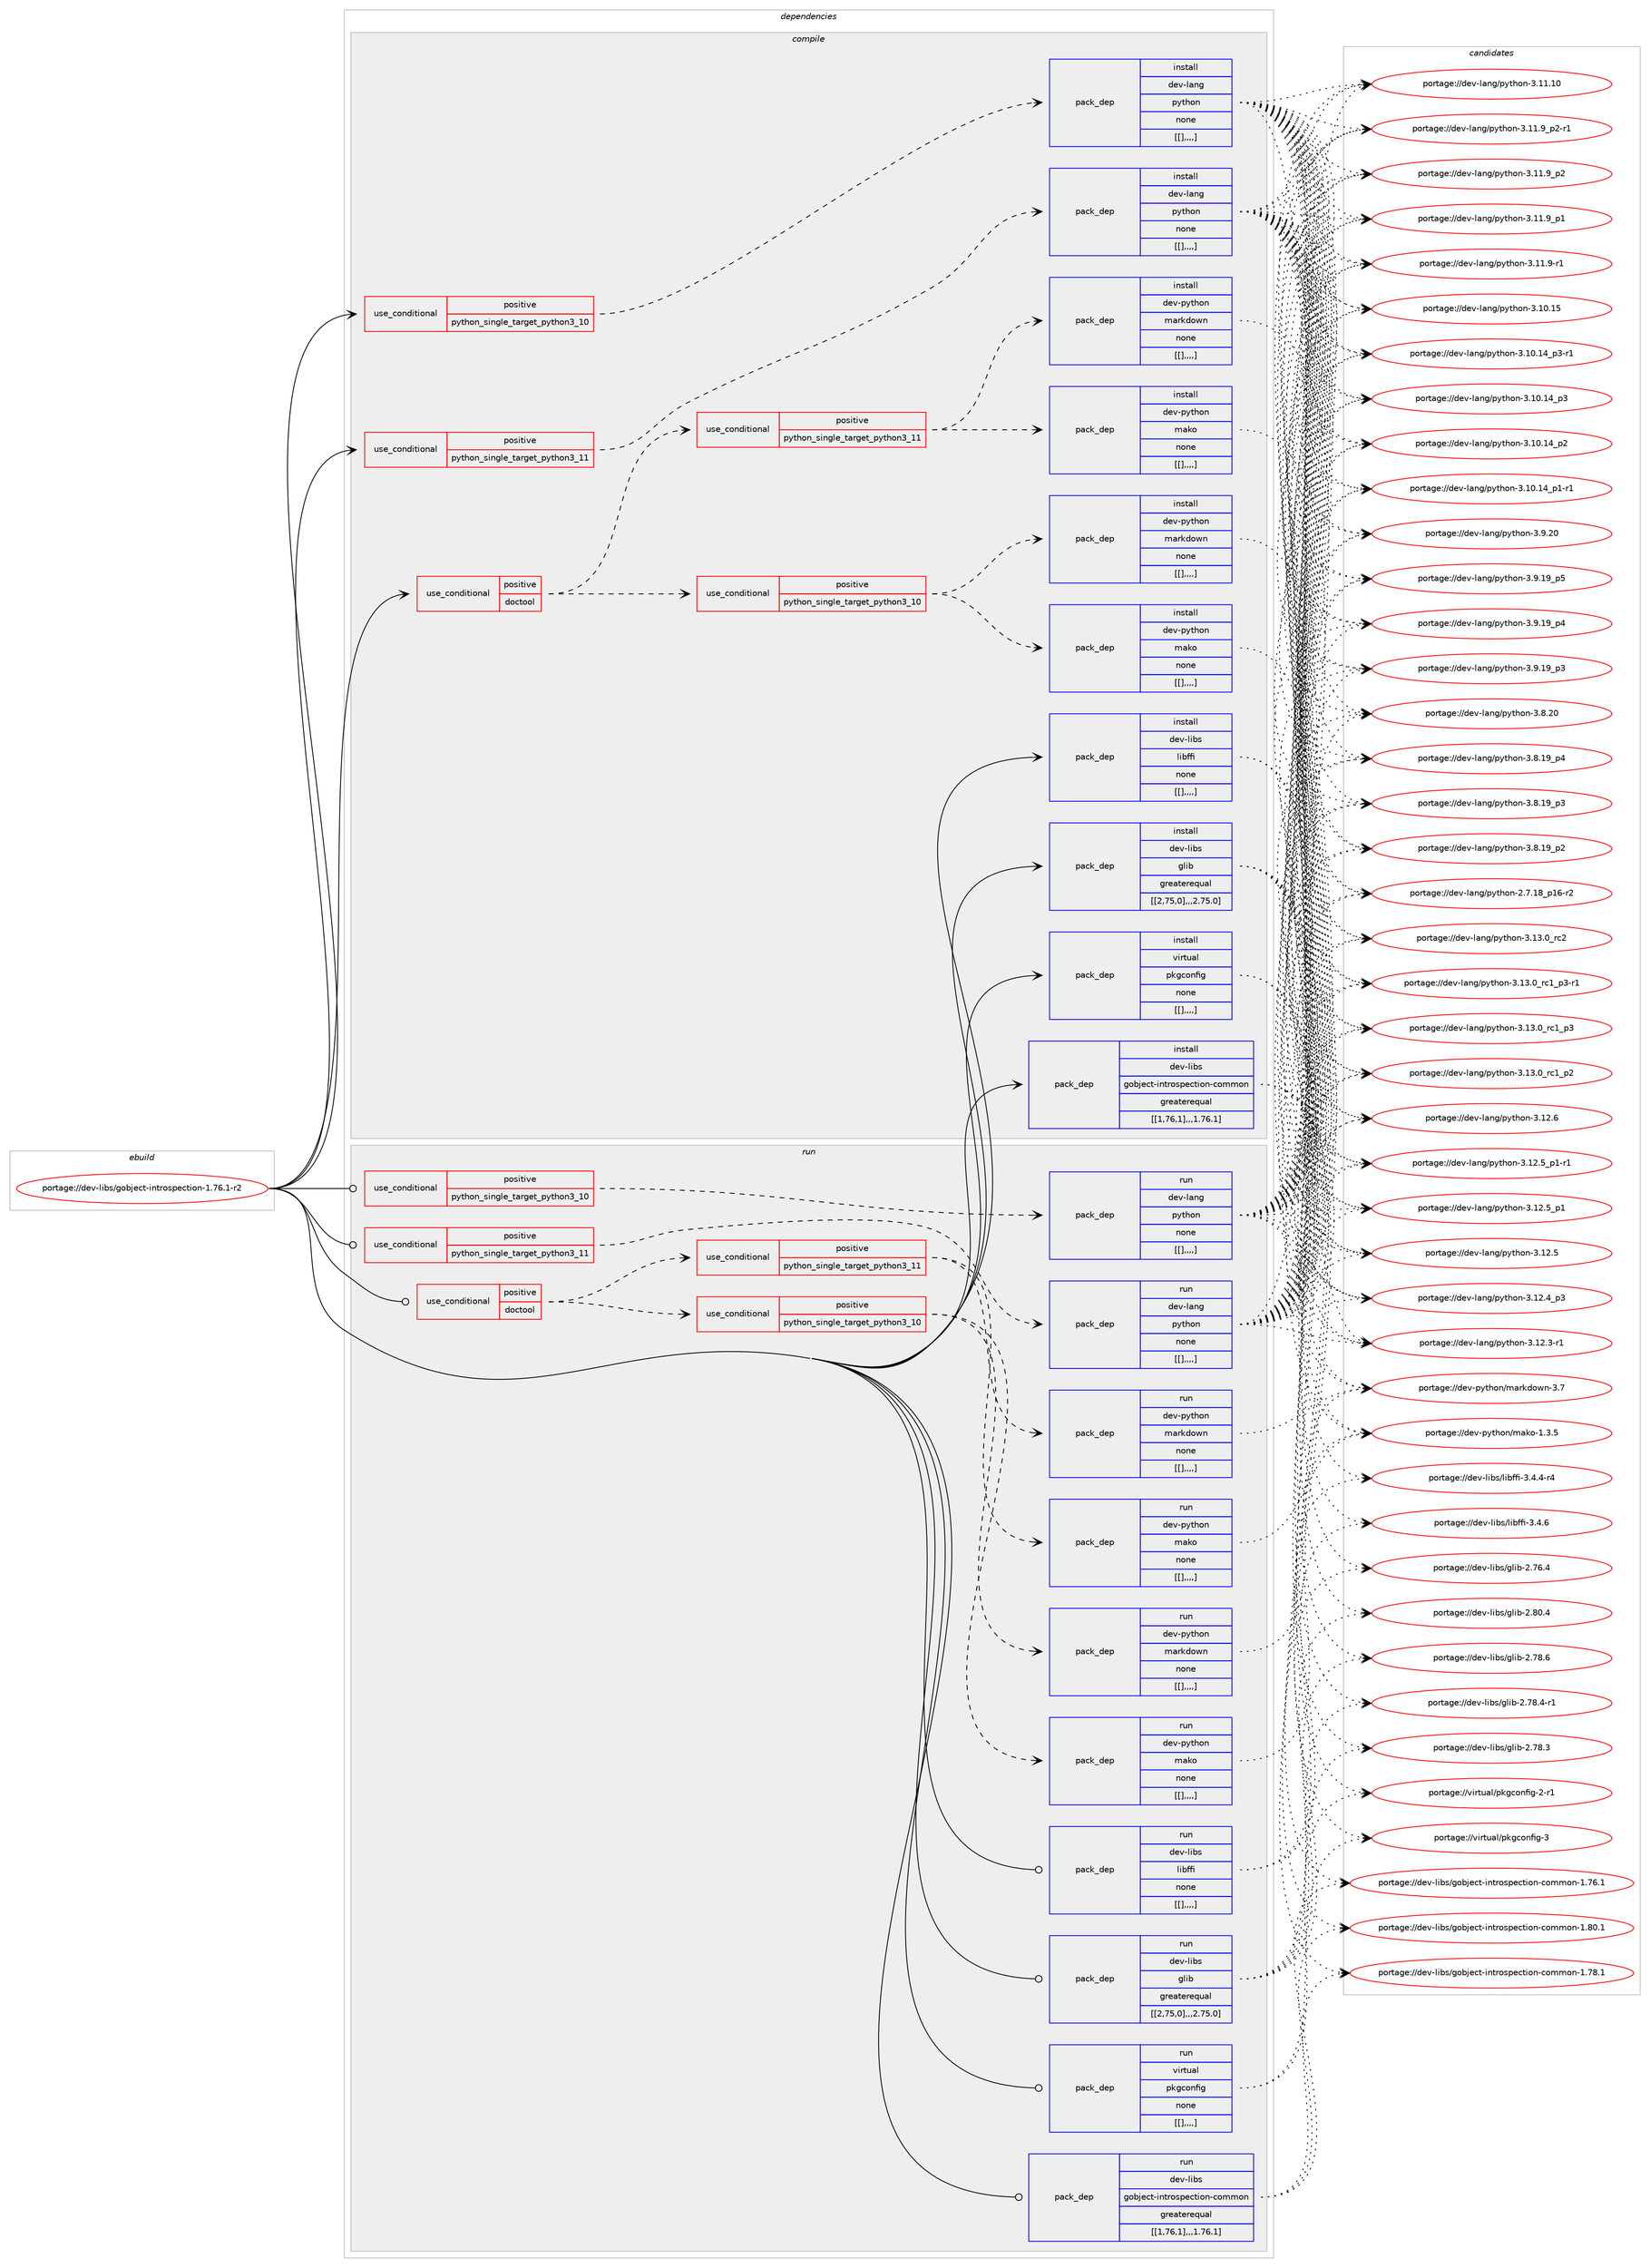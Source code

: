 digraph prolog {

# *************
# Graph options
# *************

newrank=true;
concentrate=true;
compound=true;
graph [rankdir=LR,fontname=Helvetica,fontsize=10,ranksep=1.5];#, ranksep=2.5, nodesep=0.2];
edge  [arrowhead=vee];
node  [fontname=Helvetica,fontsize=10];

# **********
# The ebuild
# **********

subgraph cluster_leftcol {
color=gray;
label=<<i>ebuild</i>>;
id [label="portage://dev-libs/gobject-introspection-1.76.1-r2", color=red, width=4, href="../dev-libs/gobject-introspection-1.76.1-r2.svg"];
}

# ****************
# The dependencies
# ****************

subgraph cluster_midcol {
color=gray;
label=<<i>dependencies</i>>;
subgraph cluster_compile {
fillcolor="#eeeeee";
style=filled;
label=<<i>compile</i>>;
subgraph cond26779 {
dependency109105 [label=<<TABLE BORDER="0" CELLBORDER="1" CELLSPACING="0" CELLPADDING="4"><TR><TD ROWSPAN="3" CELLPADDING="10">use_conditional</TD></TR><TR><TD>positive</TD></TR><TR><TD>doctool</TD></TR></TABLE>>, shape=none, color=red];
subgraph cond26780 {
dependency109106 [label=<<TABLE BORDER="0" CELLBORDER="1" CELLSPACING="0" CELLPADDING="4"><TR><TD ROWSPAN="3" CELLPADDING="10">use_conditional</TD></TR><TR><TD>positive</TD></TR><TR><TD>python_single_target_python3_10</TD></TR></TABLE>>, shape=none, color=red];
subgraph pack81183 {
dependency109107 [label=<<TABLE BORDER="0" CELLBORDER="1" CELLSPACING="0" CELLPADDING="4" WIDTH="220"><TR><TD ROWSPAN="6" CELLPADDING="30">pack_dep</TD></TR><TR><TD WIDTH="110">install</TD></TR><TR><TD>dev-python</TD></TR><TR><TD>mako</TD></TR><TR><TD>none</TD></TR><TR><TD>[[],,,,]</TD></TR></TABLE>>, shape=none, color=blue];
}
dependency109106:e -> dependency109107:w [weight=20,style="dashed",arrowhead="vee"];
subgraph pack81184 {
dependency109108 [label=<<TABLE BORDER="0" CELLBORDER="1" CELLSPACING="0" CELLPADDING="4" WIDTH="220"><TR><TD ROWSPAN="6" CELLPADDING="30">pack_dep</TD></TR><TR><TD WIDTH="110">install</TD></TR><TR><TD>dev-python</TD></TR><TR><TD>markdown</TD></TR><TR><TD>none</TD></TR><TR><TD>[[],,,,]</TD></TR></TABLE>>, shape=none, color=blue];
}
dependency109106:e -> dependency109108:w [weight=20,style="dashed",arrowhead="vee"];
}
dependency109105:e -> dependency109106:w [weight=20,style="dashed",arrowhead="vee"];
subgraph cond26781 {
dependency109109 [label=<<TABLE BORDER="0" CELLBORDER="1" CELLSPACING="0" CELLPADDING="4"><TR><TD ROWSPAN="3" CELLPADDING="10">use_conditional</TD></TR><TR><TD>positive</TD></TR><TR><TD>python_single_target_python3_11</TD></TR></TABLE>>, shape=none, color=red];
subgraph pack81185 {
dependency109110 [label=<<TABLE BORDER="0" CELLBORDER="1" CELLSPACING="0" CELLPADDING="4" WIDTH="220"><TR><TD ROWSPAN="6" CELLPADDING="30">pack_dep</TD></TR><TR><TD WIDTH="110">install</TD></TR><TR><TD>dev-python</TD></TR><TR><TD>mako</TD></TR><TR><TD>none</TD></TR><TR><TD>[[],,,,]</TD></TR></TABLE>>, shape=none, color=blue];
}
dependency109109:e -> dependency109110:w [weight=20,style="dashed",arrowhead="vee"];
subgraph pack81186 {
dependency109111 [label=<<TABLE BORDER="0" CELLBORDER="1" CELLSPACING="0" CELLPADDING="4" WIDTH="220"><TR><TD ROWSPAN="6" CELLPADDING="30">pack_dep</TD></TR><TR><TD WIDTH="110">install</TD></TR><TR><TD>dev-python</TD></TR><TR><TD>markdown</TD></TR><TR><TD>none</TD></TR><TR><TD>[[],,,,]</TD></TR></TABLE>>, shape=none, color=blue];
}
dependency109109:e -> dependency109111:w [weight=20,style="dashed",arrowhead="vee"];
}
dependency109105:e -> dependency109109:w [weight=20,style="dashed",arrowhead="vee"];
}
id:e -> dependency109105:w [weight=20,style="solid",arrowhead="vee"];
subgraph cond26782 {
dependency109112 [label=<<TABLE BORDER="0" CELLBORDER="1" CELLSPACING="0" CELLPADDING="4"><TR><TD ROWSPAN="3" CELLPADDING="10">use_conditional</TD></TR><TR><TD>positive</TD></TR><TR><TD>python_single_target_python3_10</TD></TR></TABLE>>, shape=none, color=red];
subgraph pack81187 {
dependency109113 [label=<<TABLE BORDER="0" CELLBORDER="1" CELLSPACING="0" CELLPADDING="4" WIDTH="220"><TR><TD ROWSPAN="6" CELLPADDING="30">pack_dep</TD></TR><TR><TD WIDTH="110">install</TD></TR><TR><TD>dev-lang</TD></TR><TR><TD>python</TD></TR><TR><TD>none</TD></TR><TR><TD>[[],,,,]</TD></TR></TABLE>>, shape=none, color=blue];
}
dependency109112:e -> dependency109113:w [weight=20,style="dashed",arrowhead="vee"];
}
id:e -> dependency109112:w [weight=20,style="solid",arrowhead="vee"];
subgraph cond26783 {
dependency109114 [label=<<TABLE BORDER="0" CELLBORDER="1" CELLSPACING="0" CELLPADDING="4"><TR><TD ROWSPAN="3" CELLPADDING="10">use_conditional</TD></TR><TR><TD>positive</TD></TR><TR><TD>python_single_target_python3_11</TD></TR></TABLE>>, shape=none, color=red];
subgraph pack81188 {
dependency109115 [label=<<TABLE BORDER="0" CELLBORDER="1" CELLSPACING="0" CELLPADDING="4" WIDTH="220"><TR><TD ROWSPAN="6" CELLPADDING="30">pack_dep</TD></TR><TR><TD WIDTH="110">install</TD></TR><TR><TD>dev-lang</TD></TR><TR><TD>python</TD></TR><TR><TD>none</TD></TR><TR><TD>[[],,,,]</TD></TR></TABLE>>, shape=none, color=blue];
}
dependency109114:e -> dependency109115:w [weight=20,style="dashed",arrowhead="vee"];
}
id:e -> dependency109114:w [weight=20,style="solid",arrowhead="vee"];
subgraph pack81189 {
dependency109116 [label=<<TABLE BORDER="0" CELLBORDER="1" CELLSPACING="0" CELLPADDING="4" WIDTH="220"><TR><TD ROWSPAN="6" CELLPADDING="30">pack_dep</TD></TR><TR><TD WIDTH="110">install</TD></TR><TR><TD>dev-libs</TD></TR><TR><TD>glib</TD></TR><TR><TD>greaterequal</TD></TR><TR><TD>[[2,75,0],,,2.75.0]</TD></TR></TABLE>>, shape=none, color=blue];
}
id:e -> dependency109116:w [weight=20,style="solid",arrowhead="vee"];
subgraph pack81190 {
dependency109117 [label=<<TABLE BORDER="0" CELLBORDER="1" CELLSPACING="0" CELLPADDING="4" WIDTH="220"><TR><TD ROWSPAN="6" CELLPADDING="30">pack_dep</TD></TR><TR><TD WIDTH="110">install</TD></TR><TR><TD>dev-libs</TD></TR><TR><TD>gobject-introspection-common</TD></TR><TR><TD>greaterequal</TD></TR><TR><TD>[[1,76,1],,,1.76.1]</TD></TR></TABLE>>, shape=none, color=blue];
}
id:e -> dependency109117:w [weight=20,style="solid",arrowhead="vee"];
subgraph pack81191 {
dependency109118 [label=<<TABLE BORDER="0" CELLBORDER="1" CELLSPACING="0" CELLPADDING="4" WIDTH="220"><TR><TD ROWSPAN="6" CELLPADDING="30">pack_dep</TD></TR><TR><TD WIDTH="110">install</TD></TR><TR><TD>dev-libs</TD></TR><TR><TD>libffi</TD></TR><TR><TD>none</TD></TR><TR><TD>[[],,,,]</TD></TR></TABLE>>, shape=none, color=blue];
}
id:e -> dependency109118:w [weight=20,style="solid",arrowhead="vee"];
subgraph pack81192 {
dependency109119 [label=<<TABLE BORDER="0" CELLBORDER="1" CELLSPACING="0" CELLPADDING="4" WIDTH="220"><TR><TD ROWSPAN="6" CELLPADDING="30">pack_dep</TD></TR><TR><TD WIDTH="110">install</TD></TR><TR><TD>virtual</TD></TR><TR><TD>pkgconfig</TD></TR><TR><TD>none</TD></TR><TR><TD>[[],,,,]</TD></TR></TABLE>>, shape=none, color=blue];
}
id:e -> dependency109119:w [weight=20,style="solid",arrowhead="vee"];
}
subgraph cluster_compileandrun {
fillcolor="#eeeeee";
style=filled;
label=<<i>compile and run</i>>;
}
subgraph cluster_run {
fillcolor="#eeeeee";
style=filled;
label=<<i>run</i>>;
subgraph cond26784 {
dependency109120 [label=<<TABLE BORDER="0" CELLBORDER="1" CELLSPACING="0" CELLPADDING="4"><TR><TD ROWSPAN="3" CELLPADDING="10">use_conditional</TD></TR><TR><TD>positive</TD></TR><TR><TD>doctool</TD></TR></TABLE>>, shape=none, color=red];
subgraph cond26785 {
dependency109121 [label=<<TABLE BORDER="0" CELLBORDER="1" CELLSPACING="0" CELLPADDING="4"><TR><TD ROWSPAN="3" CELLPADDING="10">use_conditional</TD></TR><TR><TD>positive</TD></TR><TR><TD>python_single_target_python3_10</TD></TR></TABLE>>, shape=none, color=red];
subgraph pack81193 {
dependency109122 [label=<<TABLE BORDER="0" CELLBORDER="1" CELLSPACING="0" CELLPADDING="4" WIDTH="220"><TR><TD ROWSPAN="6" CELLPADDING="30">pack_dep</TD></TR><TR><TD WIDTH="110">run</TD></TR><TR><TD>dev-python</TD></TR><TR><TD>mako</TD></TR><TR><TD>none</TD></TR><TR><TD>[[],,,,]</TD></TR></TABLE>>, shape=none, color=blue];
}
dependency109121:e -> dependency109122:w [weight=20,style="dashed",arrowhead="vee"];
subgraph pack81194 {
dependency109123 [label=<<TABLE BORDER="0" CELLBORDER="1" CELLSPACING="0" CELLPADDING="4" WIDTH="220"><TR><TD ROWSPAN="6" CELLPADDING="30">pack_dep</TD></TR><TR><TD WIDTH="110">run</TD></TR><TR><TD>dev-python</TD></TR><TR><TD>markdown</TD></TR><TR><TD>none</TD></TR><TR><TD>[[],,,,]</TD></TR></TABLE>>, shape=none, color=blue];
}
dependency109121:e -> dependency109123:w [weight=20,style="dashed",arrowhead="vee"];
}
dependency109120:e -> dependency109121:w [weight=20,style="dashed",arrowhead="vee"];
subgraph cond26786 {
dependency109124 [label=<<TABLE BORDER="0" CELLBORDER="1" CELLSPACING="0" CELLPADDING="4"><TR><TD ROWSPAN="3" CELLPADDING="10">use_conditional</TD></TR><TR><TD>positive</TD></TR><TR><TD>python_single_target_python3_11</TD></TR></TABLE>>, shape=none, color=red];
subgraph pack81195 {
dependency109125 [label=<<TABLE BORDER="0" CELLBORDER="1" CELLSPACING="0" CELLPADDING="4" WIDTH="220"><TR><TD ROWSPAN="6" CELLPADDING="30">pack_dep</TD></TR><TR><TD WIDTH="110">run</TD></TR><TR><TD>dev-python</TD></TR><TR><TD>mako</TD></TR><TR><TD>none</TD></TR><TR><TD>[[],,,,]</TD></TR></TABLE>>, shape=none, color=blue];
}
dependency109124:e -> dependency109125:w [weight=20,style="dashed",arrowhead="vee"];
subgraph pack81196 {
dependency109126 [label=<<TABLE BORDER="0" CELLBORDER="1" CELLSPACING="0" CELLPADDING="4" WIDTH="220"><TR><TD ROWSPAN="6" CELLPADDING="30">pack_dep</TD></TR><TR><TD WIDTH="110">run</TD></TR><TR><TD>dev-python</TD></TR><TR><TD>markdown</TD></TR><TR><TD>none</TD></TR><TR><TD>[[],,,,]</TD></TR></TABLE>>, shape=none, color=blue];
}
dependency109124:e -> dependency109126:w [weight=20,style="dashed",arrowhead="vee"];
}
dependency109120:e -> dependency109124:w [weight=20,style="dashed",arrowhead="vee"];
}
id:e -> dependency109120:w [weight=20,style="solid",arrowhead="odot"];
subgraph cond26787 {
dependency109127 [label=<<TABLE BORDER="0" CELLBORDER="1" CELLSPACING="0" CELLPADDING="4"><TR><TD ROWSPAN="3" CELLPADDING="10">use_conditional</TD></TR><TR><TD>positive</TD></TR><TR><TD>python_single_target_python3_10</TD></TR></TABLE>>, shape=none, color=red];
subgraph pack81197 {
dependency109128 [label=<<TABLE BORDER="0" CELLBORDER="1" CELLSPACING="0" CELLPADDING="4" WIDTH="220"><TR><TD ROWSPAN="6" CELLPADDING="30">pack_dep</TD></TR><TR><TD WIDTH="110">run</TD></TR><TR><TD>dev-lang</TD></TR><TR><TD>python</TD></TR><TR><TD>none</TD></TR><TR><TD>[[],,,,]</TD></TR></TABLE>>, shape=none, color=blue];
}
dependency109127:e -> dependency109128:w [weight=20,style="dashed",arrowhead="vee"];
}
id:e -> dependency109127:w [weight=20,style="solid",arrowhead="odot"];
subgraph cond26788 {
dependency109129 [label=<<TABLE BORDER="0" CELLBORDER="1" CELLSPACING="0" CELLPADDING="4"><TR><TD ROWSPAN="3" CELLPADDING="10">use_conditional</TD></TR><TR><TD>positive</TD></TR><TR><TD>python_single_target_python3_11</TD></TR></TABLE>>, shape=none, color=red];
subgraph pack81198 {
dependency109130 [label=<<TABLE BORDER="0" CELLBORDER="1" CELLSPACING="0" CELLPADDING="4" WIDTH="220"><TR><TD ROWSPAN="6" CELLPADDING="30">pack_dep</TD></TR><TR><TD WIDTH="110">run</TD></TR><TR><TD>dev-lang</TD></TR><TR><TD>python</TD></TR><TR><TD>none</TD></TR><TR><TD>[[],,,,]</TD></TR></TABLE>>, shape=none, color=blue];
}
dependency109129:e -> dependency109130:w [weight=20,style="dashed",arrowhead="vee"];
}
id:e -> dependency109129:w [weight=20,style="solid",arrowhead="odot"];
subgraph pack81199 {
dependency109131 [label=<<TABLE BORDER="0" CELLBORDER="1" CELLSPACING="0" CELLPADDING="4" WIDTH="220"><TR><TD ROWSPAN="6" CELLPADDING="30">pack_dep</TD></TR><TR><TD WIDTH="110">run</TD></TR><TR><TD>dev-libs</TD></TR><TR><TD>glib</TD></TR><TR><TD>greaterequal</TD></TR><TR><TD>[[2,75,0],,,2.75.0]</TD></TR></TABLE>>, shape=none, color=blue];
}
id:e -> dependency109131:w [weight=20,style="solid",arrowhead="odot"];
subgraph pack81200 {
dependency109132 [label=<<TABLE BORDER="0" CELLBORDER="1" CELLSPACING="0" CELLPADDING="4" WIDTH="220"><TR><TD ROWSPAN="6" CELLPADDING="30">pack_dep</TD></TR><TR><TD WIDTH="110">run</TD></TR><TR><TD>dev-libs</TD></TR><TR><TD>gobject-introspection-common</TD></TR><TR><TD>greaterequal</TD></TR><TR><TD>[[1,76,1],,,1.76.1]</TD></TR></TABLE>>, shape=none, color=blue];
}
id:e -> dependency109132:w [weight=20,style="solid",arrowhead="odot"];
subgraph pack81201 {
dependency109133 [label=<<TABLE BORDER="0" CELLBORDER="1" CELLSPACING="0" CELLPADDING="4" WIDTH="220"><TR><TD ROWSPAN="6" CELLPADDING="30">pack_dep</TD></TR><TR><TD WIDTH="110">run</TD></TR><TR><TD>dev-libs</TD></TR><TR><TD>libffi</TD></TR><TR><TD>none</TD></TR><TR><TD>[[],,,,]</TD></TR></TABLE>>, shape=none, color=blue];
}
id:e -> dependency109133:w [weight=20,style="solid",arrowhead="odot"];
subgraph pack81202 {
dependency109134 [label=<<TABLE BORDER="0" CELLBORDER="1" CELLSPACING="0" CELLPADDING="4" WIDTH="220"><TR><TD ROWSPAN="6" CELLPADDING="30">pack_dep</TD></TR><TR><TD WIDTH="110">run</TD></TR><TR><TD>virtual</TD></TR><TR><TD>pkgconfig</TD></TR><TR><TD>none</TD></TR><TR><TD>[[],,,,]</TD></TR></TABLE>>, shape=none, color=blue];
}
id:e -> dependency109134:w [weight=20,style="solid",arrowhead="odot"];
}
}

# **************
# The candidates
# **************

subgraph cluster_choices {
rank=same;
color=gray;
label=<<i>candidates</i>>;

subgraph choice81183 {
color=black;
nodesep=1;
choice100101118451121211161041111104710997107111454946514653 [label="portage://dev-python/mako-1.3.5", color=red, width=4,href="../dev-python/mako-1.3.5.svg"];
dependency109107:e -> choice100101118451121211161041111104710997107111454946514653:w [style=dotted,weight="100"];
}
subgraph choice81184 {
color=black;
nodesep=1;
choice10010111845112121116104111110471099711410710011111911045514655 [label="portage://dev-python/markdown-3.7", color=red, width=4,href="../dev-python/markdown-3.7.svg"];
dependency109108:e -> choice10010111845112121116104111110471099711410710011111911045514655:w [style=dotted,weight="100"];
}
subgraph choice81185 {
color=black;
nodesep=1;
choice100101118451121211161041111104710997107111454946514653 [label="portage://dev-python/mako-1.3.5", color=red, width=4,href="../dev-python/mako-1.3.5.svg"];
dependency109110:e -> choice100101118451121211161041111104710997107111454946514653:w [style=dotted,weight="100"];
}
subgraph choice81186 {
color=black;
nodesep=1;
choice10010111845112121116104111110471099711410710011111911045514655 [label="portage://dev-python/markdown-3.7", color=red, width=4,href="../dev-python/markdown-3.7.svg"];
dependency109111:e -> choice10010111845112121116104111110471099711410710011111911045514655:w [style=dotted,weight="100"];
}
subgraph choice81187 {
color=black;
nodesep=1;
choice10010111845108971101034711212111610411111045514649514648951149950 [label="portage://dev-lang/python-3.13.0_rc2", color=red, width=4,href="../dev-lang/python-3.13.0_rc2.svg"];
choice1001011184510897110103471121211161041111104551464951464895114994995112514511449 [label="portage://dev-lang/python-3.13.0_rc1_p3-r1", color=red, width=4,href="../dev-lang/python-3.13.0_rc1_p3-r1.svg"];
choice100101118451089711010347112121116104111110455146495146489511499499511251 [label="portage://dev-lang/python-3.13.0_rc1_p3", color=red, width=4,href="../dev-lang/python-3.13.0_rc1_p3.svg"];
choice100101118451089711010347112121116104111110455146495146489511499499511250 [label="portage://dev-lang/python-3.13.0_rc1_p2", color=red, width=4,href="../dev-lang/python-3.13.0_rc1_p2.svg"];
choice10010111845108971101034711212111610411111045514649504654 [label="portage://dev-lang/python-3.12.6", color=red, width=4,href="../dev-lang/python-3.12.6.svg"];
choice1001011184510897110103471121211161041111104551464950465395112494511449 [label="portage://dev-lang/python-3.12.5_p1-r1", color=red, width=4,href="../dev-lang/python-3.12.5_p1-r1.svg"];
choice100101118451089711010347112121116104111110455146495046539511249 [label="portage://dev-lang/python-3.12.5_p1", color=red, width=4,href="../dev-lang/python-3.12.5_p1.svg"];
choice10010111845108971101034711212111610411111045514649504653 [label="portage://dev-lang/python-3.12.5", color=red, width=4,href="../dev-lang/python-3.12.5.svg"];
choice100101118451089711010347112121116104111110455146495046529511251 [label="portage://dev-lang/python-3.12.4_p3", color=red, width=4,href="../dev-lang/python-3.12.4_p3.svg"];
choice100101118451089711010347112121116104111110455146495046514511449 [label="portage://dev-lang/python-3.12.3-r1", color=red, width=4,href="../dev-lang/python-3.12.3-r1.svg"];
choice1001011184510897110103471121211161041111104551464949464948 [label="portage://dev-lang/python-3.11.10", color=red, width=4,href="../dev-lang/python-3.11.10.svg"];
choice1001011184510897110103471121211161041111104551464949465795112504511449 [label="portage://dev-lang/python-3.11.9_p2-r1", color=red, width=4,href="../dev-lang/python-3.11.9_p2-r1.svg"];
choice100101118451089711010347112121116104111110455146494946579511250 [label="portage://dev-lang/python-3.11.9_p2", color=red, width=4,href="../dev-lang/python-3.11.9_p2.svg"];
choice100101118451089711010347112121116104111110455146494946579511249 [label="portage://dev-lang/python-3.11.9_p1", color=red, width=4,href="../dev-lang/python-3.11.9_p1.svg"];
choice100101118451089711010347112121116104111110455146494946574511449 [label="portage://dev-lang/python-3.11.9-r1", color=red, width=4,href="../dev-lang/python-3.11.9-r1.svg"];
choice1001011184510897110103471121211161041111104551464948464953 [label="portage://dev-lang/python-3.10.15", color=red, width=4,href="../dev-lang/python-3.10.15.svg"];
choice100101118451089711010347112121116104111110455146494846495295112514511449 [label="portage://dev-lang/python-3.10.14_p3-r1", color=red, width=4,href="../dev-lang/python-3.10.14_p3-r1.svg"];
choice10010111845108971101034711212111610411111045514649484649529511251 [label="portage://dev-lang/python-3.10.14_p3", color=red, width=4,href="../dev-lang/python-3.10.14_p3.svg"];
choice10010111845108971101034711212111610411111045514649484649529511250 [label="portage://dev-lang/python-3.10.14_p2", color=red, width=4,href="../dev-lang/python-3.10.14_p2.svg"];
choice100101118451089711010347112121116104111110455146494846495295112494511449 [label="portage://dev-lang/python-3.10.14_p1-r1", color=red, width=4,href="../dev-lang/python-3.10.14_p1-r1.svg"];
choice10010111845108971101034711212111610411111045514657465048 [label="portage://dev-lang/python-3.9.20", color=red, width=4,href="../dev-lang/python-3.9.20.svg"];
choice100101118451089711010347112121116104111110455146574649579511253 [label="portage://dev-lang/python-3.9.19_p5", color=red, width=4,href="../dev-lang/python-3.9.19_p5.svg"];
choice100101118451089711010347112121116104111110455146574649579511252 [label="portage://dev-lang/python-3.9.19_p4", color=red, width=4,href="../dev-lang/python-3.9.19_p4.svg"];
choice100101118451089711010347112121116104111110455146574649579511251 [label="portage://dev-lang/python-3.9.19_p3", color=red, width=4,href="../dev-lang/python-3.9.19_p3.svg"];
choice10010111845108971101034711212111610411111045514656465048 [label="portage://dev-lang/python-3.8.20", color=red, width=4,href="../dev-lang/python-3.8.20.svg"];
choice100101118451089711010347112121116104111110455146564649579511252 [label="portage://dev-lang/python-3.8.19_p4", color=red, width=4,href="../dev-lang/python-3.8.19_p4.svg"];
choice100101118451089711010347112121116104111110455146564649579511251 [label="portage://dev-lang/python-3.8.19_p3", color=red, width=4,href="../dev-lang/python-3.8.19_p3.svg"];
choice100101118451089711010347112121116104111110455146564649579511250 [label="portage://dev-lang/python-3.8.19_p2", color=red, width=4,href="../dev-lang/python-3.8.19_p2.svg"];
choice100101118451089711010347112121116104111110455046554649569511249544511450 [label="portage://dev-lang/python-2.7.18_p16-r2", color=red, width=4,href="../dev-lang/python-2.7.18_p16-r2.svg"];
dependency109113:e -> choice10010111845108971101034711212111610411111045514649514648951149950:w [style=dotted,weight="100"];
dependency109113:e -> choice1001011184510897110103471121211161041111104551464951464895114994995112514511449:w [style=dotted,weight="100"];
dependency109113:e -> choice100101118451089711010347112121116104111110455146495146489511499499511251:w [style=dotted,weight="100"];
dependency109113:e -> choice100101118451089711010347112121116104111110455146495146489511499499511250:w [style=dotted,weight="100"];
dependency109113:e -> choice10010111845108971101034711212111610411111045514649504654:w [style=dotted,weight="100"];
dependency109113:e -> choice1001011184510897110103471121211161041111104551464950465395112494511449:w [style=dotted,weight="100"];
dependency109113:e -> choice100101118451089711010347112121116104111110455146495046539511249:w [style=dotted,weight="100"];
dependency109113:e -> choice10010111845108971101034711212111610411111045514649504653:w [style=dotted,weight="100"];
dependency109113:e -> choice100101118451089711010347112121116104111110455146495046529511251:w [style=dotted,weight="100"];
dependency109113:e -> choice100101118451089711010347112121116104111110455146495046514511449:w [style=dotted,weight="100"];
dependency109113:e -> choice1001011184510897110103471121211161041111104551464949464948:w [style=dotted,weight="100"];
dependency109113:e -> choice1001011184510897110103471121211161041111104551464949465795112504511449:w [style=dotted,weight="100"];
dependency109113:e -> choice100101118451089711010347112121116104111110455146494946579511250:w [style=dotted,weight="100"];
dependency109113:e -> choice100101118451089711010347112121116104111110455146494946579511249:w [style=dotted,weight="100"];
dependency109113:e -> choice100101118451089711010347112121116104111110455146494946574511449:w [style=dotted,weight="100"];
dependency109113:e -> choice1001011184510897110103471121211161041111104551464948464953:w [style=dotted,weight="100"];
dependency109113:e -> choice100101118451089711010347112121116104111110455146494846495295112514511449:w [style=dotted,weight="100"];
dependency109113:e -> choice10010111845108971101034711212111610411111045514649484649529511251:w [style=dotted,weight="100"];
dependency109113:e -> choice10010111845108971101034711212111610411111045514649484649529511250:w [style=dotted,weight="100"];
dependency109113:e -> choice100101118451089711010347112121116104111110455146494846495295112494511449:w [style=dotted,weight="100"];
dependency109113:e -> choice10010111845108971101034711212111610411111045514657465048:w [style=dotted,weight="100"];
dependency109113:e -> choice100101118451089711010347112121116104111110455146574649579511253:w [style=dotted,weight="100"];
dependency109113:e -> choice100101118451089711010347112121116104111110455146574649579511252:w [style=dotted,weight="100"];
dependency109113:e -> choice100101118451089711010347112121116104111110455146574649579511251:w [style=dotted,weight="100"];
dependency109113:e -> choice10010111845108971101034711212111610411111045514656465048:w [style=dotted,weight="100"];
dependency109113:e -> choice100101118451089711010347112121116104111110455146564649579511252:w [style=dotted,weight="100"];
dependency109113:e -> choice100101118451089711010347112121116104111110455146564649579511251:w [style=dotted,weight="100"];
dependency109113:e -> choice100101118451089711010347112121116104111110455146564649579511250:w [style=dotted,weight="100"];
dependency109113:e -> choice100101118451089711010347112121116104111110455046554649569511249544511450:w [style=dotted,weight="100"];
}
subgraph choice81188 {
color=black;
nodesep=1;
choice10010111845108971101034711212111610411111045514649514648951149950 [label="portage://dev-lang/python-3.13.0_rc2", color=red, width=4,href="../dev-lang/python-3.13.0_rc2.svg"];
choice1001011184510897110103471121211161041111104551464951464895114994995112514511449 [label="portage://dev-lang/python-3.13.0_rc1_p3-r1", color=red, width=4,href="../dev-lang/python-3.13.0_rc1_p3-r1.svg"];
choice100101118451089711010347112121116104111110455146495146489511499499511251 [label="portage://dev-lang/python-3.13.0_rc1_p3", color=red, width=4,href="../dev-lang/python-3.13.0_rc1_p3.svg"];
choice100101118451089711010347112121116104111110455146495146489511499499511250 [label="portage://dev-lang/python-3.13.0_rc1_p2", color=red, width=4,href="../dev-lang/python-3.13.0_rc1_p2.svg"];
choice10010111845108971101034711212111610411111045514649504654 [label="portage://dev-lang/python-3.12.6", color=red, width=4,href="../dev-lang/python-3.12.6.svg"];
choice1001011184510897110103471121211161041111104551464950465395112494511449 [label="portage://dev-lang/python-3.12.5_p1-r1", color=red, width=4,href="../dev-lang/python-3.12.5_p1-r1.svg"];
choice100101118451089711010347112121116104111110455146495046539511249 [label="portage://dev-lang/python-3.12.5_p1", color=red, width=4,href="../dev-lang/python-3.12.5_p1.svg"];
choice10010111845108971101034711212111610411111045514649504653 [label="portage://dev-lang/python-3.12.5", color=red, width=4,href="../dev-lang/python-3.12.5.svg"];
choice100101118451089711010347112121116104111110455146495046529511251 [label="portage://dev-lang/python-3.12.4_p3", color=red, width=4,href="../dev-lang/python-3.12.4_p3.svg"];
choice100101118451089711010347112121116104111110455146495046514511449 [label="portage://dev-lang/python-3.12.3-r1", color=red, width=4,href="../dev-lang/python-3.12.3-r1.svg"];
choice1001011184510897110103471121211161041111104551464949464948 [label="portage://dev-lang/python-3.11.10", color=red, width=4,href="../dev-lang/python-3.11.10.svg"];
choice1001011184510897110103471121211161041111104551464949465795112504511449 [label="portage://dev-lang/python-3.11.9_p2-r1", color=red, width=4,href="../dev-lang/python-3.11.9_p2-r1.svg"];
choice100101118451089711010347112121116104111110455146494946579511250 [label="portage://dev-lang/python-3.11.9_p2", color=red, width=4,href="../dev-lang/python-3.11.9_p2.svg"];
choice100101118451089711010347112121116104111110455146494946579511249 [label="portage://dev-lang/python-3.11.9_p1", color=red, width=4,href="../dev-lang/python-3.11.9_p1.svg"];
choice100101118451089711010347112121116104111110455146494946574511449 [label="portage://dev-lang/python-3.11.9-r1", color=red, width=4,href="../dev-lang/python-3.11.9-r1.svg"];
choice1001011184510897110103471121211161041111104551464948464953 [label="portage://dev-lang/python-3.10.15", color=red, width=4,href="../dev-lang/python-3.10.15.svg"];
choice100101118451089711010347112121116104111110455146494846495295112514511449 [label="portage://dev-lang/python-3.10.14_p3-r1", color=red, width=4,href="../dev-lang/python-3.10.14_p3-r1.svg"];
choice10010111845108971101034711212111610411111045514649484649529511251 [label="portage://dev-lang/python-3.10.14_p3", color=red, width=4,href="../dev-lang/python-3.10.14_p3.svg"];
choice10010111845108971101034711212111610411111045514649484649529511250 [label="portage://dev-lang/python-3.10.14_p2", color=red, width=4,href="../dev-lang/python-3.10.14_p2.svg"];
choice100101118451089711010347112121116104111110455146494846495295112494511449 [label="portage://dev-lang/python-3.10.14_p1-r1", color=red, width=4,href="../dev-lang/python-3.10.14_p1-r1.svg"];
choice10010111845108971101034711212111610411111045514657465048 [label="portage://dev-lang/python-3.9.20", color=red, width=4,href="../dev-lang/python-3.9.20.svg"];
choice100101118451089711010347112121116104111110455146574649579511253 [label="portage://dev-lang/python-3.9.19_p5", color=red, width=4,href="../dev-lang/python-3.9.19_p5.svg"];
choice100101118451089711010347112121116104111110455146574649579511252 [label="portage://dev-lang/python-3.9.19_p4", color=red, width=4,href="../dev-lang/python-3.9.19_p4.svg"];
choice100101118451089711010347112121116104111110455146574649579511251 [label="portage://dev-lang/python-3.9.19_p3", color=red, width=4,href="../dev-lang/python-3.9.19_p3.svg"];
choice10010111845108971101034711212111610411111045514656465048 [label="portage://dev-lang/python-3.8.20", color=red, width=4,href="../dev-lang/python-3.8.20.svg"];
choice100101118451089711010347112121116104111110455146564649579511252 [label="portage://dev-lang/python-3.8.19_p4", color=red, width=4,href="../dev-lang/python-3.8.19_p4.svg"];
choice100101118451089711010347112121116104111110455146564649579511251 [label="portage://dev-lang/python-3.8.19_p3", color=red, width=4,href="../dev-lang/python-3.8.19_p3.svg"];
choice100101118451089711010347112121116104111110455146564649579511250 [label="portage://dev-lang/python-3.8.19_p2", color=red, width=4,href="../dev-lang/python-3.8.19_p2.svg"];
choice100101118451089711010347112121116104111110455046554649569511249544511450 [label="portage://dev-lang/python-2.7.18_p16-r2", color=red, width=4,href="../dev-lang/python-2.7.18_p16-r2.svg"];
dependency109115:e -> choice10010111845108971101034711212111610411111045514649514648951149950:w [style=dotted,weight="100"];
dependency109115:e -> choice1001011184510897110103471121211161041111104551464951464895114994995112514511449:w [style=dotted,weight="100"];
dependency109115:e -> choice100101118451089711010347112121116104111110455146495146489511499499511251:w [style=dotted,weight="100"];
dependency109115:e -> choice100101118451089711010347112121116104111110455146495146489511499499511250:w [style=dotted,weight="100"];
dependency109115:e -> choice10010111845108971101034711212111610411111045514649504654:w [style=dotted,weight="100"];
dependency109115:e -> choice1001011184510897110103471121211161041111104551464950465395112494511449:w [style=dotted,weight="100"];
dependency109115:e -> choice100101118451089711010347112121116104111110455146495046539511249:w [style=dotted,weight="100"];
dependency109115:e -> choice10010111845108971101034711212111610411111045514649504653:w [style=dotted,weight="100"];
dependency109115:e -> choice100101118451089711010347112121116104111110455146495046529511251:w [style=dotted,weight="100"];
dependency109115:e -> choice100101118451089711010347112121116104111110455146495046514511449:w [style=dotted,weight="100"];
dependency109115:e -> choice1001011184510897110103471121211161041111104551464949464948:w [style=dotted,weight="100"];
dependency109115:e -> choice1001011184510897110103471121211161041111104551464949465795112504511449:w [style=dotted,weight="100"];
dependency109115:e -> choice100101118451089711010347112121116104111110455146494946579511250:w [style=dotted,weight="100"];
dependency109115:e -> choice100101118451089711010347112121116104111110455146494946579511249:w [style=dotted,weight="100"];
dependency109115:e -> choice100101118451089711010347112121116104111110455146494946574511449:w [style=dotted,weight="100"];
dependency109115:e -> choice1001011184510897110103471121211161041111104551464948464953:w [style=dotted,weight="100"];
dependency109115:e -> choice100101118451089711010347112121116104111110455146494846495295112514511449:w [style=dotted,weight="100"];
dependency109115:e -> choice10010111845108971101034711212111610411111045514649484649529511251:w [style=dotted,weight="100"];
dependency109115:e -> choice10010111845108971101034711212111610411111045514649484649529511250:w [style=dotted,weight="100"];
dependency109115:e -> choice100101118451089711010347112121116104111110455146494846495295112494511449:w [style=dotted,weight="100"];
dependency109115:e -> choice10010111845108971101034711212111610411111045514657465048:w [style=dotted,weight="100"];
dependency109115:e -> choice100101118451089711010347112121116104111110455146574649579511253:w [style=dotted,weight="100"];
dependency109115:e -> choice100101118451089711010347112121116104111110455146574649579511252:w [style=dotted,weight="100"];
dependency109115:e -> choice100101118451089711010347112121116104111110455146574649579511251:w [style=dotted,weight="100"];
dependency109115:e -> choice10010111845108971101034711212111610411111045514656465048:w [style=dotted,weight="100"];
dependency109115:e -> choice100101118451089711010347112121116104111110455146564649579511252:w [style=dotted,weight="100"];
dependency109115:e -> choice100101118451089711010347112121116104111110455146564649579511251:w [style=dotted,weight="100"];
dependency109115:e -> choice100101118451089711010347112121116104111110455146564649579511250:w [style=dotted,weight="100"];
dependency109115:e -> choice100101118451089711010347112121116104111110455046554649569511249544511450:w [style=dotted,weight="100"];
}
subgraph choice81189 {
color=black;
nodesep=1;
choice1001011184510810598115471031081059845504656484652 [label="portage://dev-libs/glib-2.80.4", color=red, width=4,href="../dev-libs/glib-2.80.4.svg"];
choice1001011184510810598115471031081059845504655564654 [label="portage://dev-libs/glib-2.78.6", color=red, width=4,href="../dev-libs/glib-2.78.6.svg"];
choice10010111845108105981154710310810598455046555646524511449 [label="portage://dev-libs/glib-2.78.4-r1", color=red, width=4,href="../dev-libs/glib-2.78.4-r1.svg"];
choice1001011184510810598115471031081059845504655564651 [label="portage://dev-libs/glib-2.78.3", color=red, width=4,href="../dev-libs/glib-2.78.3.svg"];
choice1001011184510810598115471031081059845504655544652 [label="portage://dev-libs/glib-2.76.4", color=red, width=4,href="../dev-libs/glib-2.76.4.svg"];
dependency109116:e -> choice1001011184510810598115471031081059845504656484652:w [style=dotted,weight="100"];
dependency109116:e -> choice1001011184510810598115471031081059845504655564654:w [style=dotted,weight="100"];
dependency109116:e -> choice10010111845108105981154710310810598455046555646524511449:w [style=dotted,weight="100"];
dependency109116:e -> choice1001011184510810598115471031081059845504655564651:w [style=dotted,weight="100"];
dependency109116:e -> choice1001011184510810598115471031081059845504655544652:w [style=dotted,weight="100"];
}
subgraph choice81190 {
color=black;
nodesep=1;
choice10010111845108105981154710311198106101991164510511011611411111511210199116105111110459911110910911111045494656484649 [label="portage://dev-libs/gobject-introspection-common-1.80.1", color=red, width=4,href="../dev-libs/gobject-introspection-common-1.80.1.svg"];
choice10010111845108105981154710311198106101991164510511011611411111511210199116105111110459911110910911111045494655564649 [label="portage://dev-libs/gobject-introspection-common-1.78.1", color=red, width=4,href="../dev-libs/gobject-introspection-common-1.78.1.svg"];
choice10010111845108105981154710311198106101991164510511011611411111511210199116105111110459911110910911111045494655544649 [label="portage://dev-libs/gobject-introspection-common-1.76.1", color=red, width=4,href="../dev-libs/gobject-introspection-common-1.76.1.svg"];
dependency109117:e -> choice10010111845108105981154710311198106101991164510511011611411111511210199116105111110459911110910911111045494656484649:w [style=dotted,weight="100"];
dependency109117:e -> choice10010111845108105981154710311198106101991164510511011611411111511210199116105111110459911110910911111045494655564649:w [style=dotted,weight="100"];
dependency109117:e -> choice10010111845108105981154710311198106101991164510511011611411111511210199116105111110459911110910911111045494655544649:w [style=dotted,weight="100"];
}
subgraph choice81191 {
color=black;
nodesep=1;
choice10010111845108105981154710810598102102105455146524654 [label="portage://dev-libs/libffi-3.4.6", color=red, width=4,href="../dev-libs/libffi-3.4.6.svg"];
choice100101118451081059811547108105981021021054551465246524511452 [label="portage://dev-libs/libffi-3.4.4-r4", color=red, width=4,href="../dev-libs/libffi-3.4.4-r4.svg"];
dependency109118:e -> choice10010111845108105981154710810598102102105455146524654:w [style=dotted,weight="100"];
dependency109118:e -> choice100101118451081059811547108105981021021054551465246524511452:w [style=dotted,weight="100"];
}
subgraph choice81192 {
color=black;
nodesep=1;
choice1181051141161179710847112107103991111101021051034551 [label="portage://virtual/pkgconfig-3", color=red, width=4,href="../virtual/pkgconfig-3.svg"];
choice11810511411611797108471121071039911111010210510345504511449 [label="portage://virtual/pkgconfig-2-r1", color=red, width=4,href="../virtual/pkgconfig-2-r1.svg"];
dependency109119:e -> choice1181051141161179710847112107103991111101021051034551:w [style=dotted,weight="100"];
dependency109119:e -> choice11810511411611797108471121071039911111010210510345504511449:w [style=dotted,weight="100"];
}
subgraph choice81193 {
color=black;
nodesep=1;
choice100101118451121211161041111104710997107111454946514653 [label="portage://dev-python/mako-1.3.5", color=red, width=4,href="../dev-python/mako-1.3.5.svg"];
dependency109122:e -> choice100101118451121211161041111104710997107111454946514653:w [style=dotted,weight="100"];
}
subgraph choice81194 {
color=black;
nodesep=1;
choice10010111845112121116104111110471099711410710011111911045514655 [label="portage://dev-python/markdown-3.7", color=red, width=4,href="../dev-python/markdown-3.7.svg"];
dependency109123:e -> choice10010111845112121116104111110471099711410710011111911045514655:w [style=dotted,weight="100"];
}
subgraph choice81195 {
color=black;
nodesep=1;
choice100101118451121211161041111104710997107111454946514653 [label="portage://dev-python/mako-1.3.5", color=red, width=4,href="../dev-python/mako-1.3.5.svg"];
dependency109125:e -> choice100101118451121211161041111104710997107111454946514653:w [style=dotted,weight="100"];
}
subgraph choice81196 {
color=black;
nodesep=1;
choice10010111845112121116104111110471099711410710011111911045514655 [label="portage://dev-python/markdown-3.7", color=red, width=4,href="../dev-python/markdown-3.7.svg"];
dependency109126:e -> choice10010111845112121116104111110471099711410710011111911045514655:w [style=dotted,weight="100"];
}
subgraph choice81197 {
color=black;
nodesep=1;
choice10010111845108971101034711212111610411111045514649514648951149950 [label="portage://dev-lang/python-3.13.0_rc2", color=red, width=4,href="../dev-lang/python-3.13.0_rc2.svg"];
choice1001011184510897110103471121211161041111104551464951464895114994995112514511449 [label="portage://dev-lang/python-3.13.0_rc1_p3-r1", color=red, width=4,href="../dev-lang/python-3.13.0_rc1_p3-r1.svg"];
choice100101118451089711010347112121116104111110455146495146489511499499511251 [label="portage://dev-lang/python-3.13.0_rc1_p3", color=red, width=4,href="../dev-lang/python-3.13.0_rc1_p3.svg"];
choice100101118451089711010347112121116104111110455146495146489511499499511250 [label="portage://dev-lang/python-3.13.0_rc1_p2", color=red, width=4,href="../dev-lang/python-3.13.0_rc1_p2.svg"];
choice10010111845108971101034711212111610411111045514649504654 [label="portage://dev-lang/python-3.12.6", color=red, width=4,href="../dev-lang/python-3.12.6.svg"];
choice1001011184510897110103471121211161041111104551464950465395112494511449 [label="portage://dev-lang/python-3.12.5_p1-r1", color=red, width=4,href="../dev-lang/python-3.12.5_p1-r1.svg"];
choice100101118451089711010347112121116104111110455146495046539511249 [label="portage://dev-lang/python-3.12.5_p1", color=red, width=4,href="../dev-lang/python-3.12.5_p1.svg"];
choice10010111845108971101034711212111610411111045514649504653 [label="portage://dev-lang/python-3.12.5", color=red, width=4,href="../dev-lang/python-3.12.5.svg"];
choice100101118451089711010347112121116104111110455146495046529511251 [label="portage://dev-lang/python-3.12.4_p3", color=red, width=4,href="../dev-lang/python-3.12.4_p3.svg"];
choice100101118451089711010347112121116104111110455146495046514511449 [label="portage://dev-lang/python-3.12.3-r1", color=red, width=4,href="../dev-lang/python-3.12.3-r1.svg"];
choice1001011184510897110103471121211161041111104551464949464948 [label="portage://dev-lang/python-3.11.10", color=red, width=4,href="../dev-lang/python-3.11.10.svg"];
choice1001011184510897110103471121211161041111104551464949465795112504511449 [label="portage://dev-lang/python-3.11.9_p2-r1", color=red, width=4,href="../dev-lang/python-3.11.9_p2-r1.svg"];
choice100101118451089711010347112121116104111110455146494946579511250 [label="portage://dev-lang/python-3.11.9_p2", color=red, width=4,href="../dev-lang/python-3.11.9_p2.svg"];
choice100101118451089711010347112121116104111110455146494946579511249 [label="portage://dev-lang/python-3.11.9_p1", color=red, width=4,href="../dev-lang/python-3.11.9_p1.svg"];
choice100101118451089711010347112121116104111110455146494946574511449 [label="portage://dev-lang/python-3.11.9-r1", color=red, width=4,href="../dev-lang/python-3.11.9-r1.svg"];
choice1001011184510897110103471121211161041111104551464948464953 [label="portage://dev-lang/python-3.10.15", color=red, width=4,href="../dev-lang/python-3.10.15.svg"];
choice100101118451089711010347112121116104111110455146494846495295112514511449 [label="portage://dev-lang/python-3.10.14_p3-r1", color=red, width=4,href="../dev-lang/python-3.10.14_p3-r1.svg"];
choice10010111845108971101034711212111610411111045514649484649529511251 [label="portage://dev-lang/python-3.10.14_p3", color=red, width=4,href="../dev-lang/python-3.10.14_p3.svg"];
choice10010111845108971101034711212111610411111045514649484649529511250 [label="portage://dev-lang/python-3.10.14_p2", color=red, width=4,href="../dev-lang/python-3.10.14_p2.svg"];
choice100101118451089711010347112121116104111110455146494846495295112494511449 [label="portage://dev-lang/python-3.10.14_p1-r1", color=red, width=4,href="../dev-lang/python-3.10.14_p1-r1.svg"];
choice10010111845108971101034711212111610411111045514657465048 [label="portage://dev-lang/python-3.9.20", color=red, width=4,href="../dev-lang/python-3.9.20.svg"];
choice100101118451089711010347112121116104111110455146574649579511253 [label="portage://dev-lang/python-3.9.19_p5", color=red, width=4,href="../dev-lang/python-3.9.19_p5.svg"];
choice100101118451089711010347112121116104111110455146574649579511252 [label="portage://dev-lang/python-3.9.19_p4", color=red, width=4,href="../dev-lang/python-3.9.19_p4.svg"];
choice100101118451089711010347112121116104111110455146574649579511251 [label="portage://dev-lang/python-3.9.19_p3", color=red, width=4,href="../dev-lang/python-3.9.19_p3.svg"];
choice10010111845108971101034711212111610411111045514656465048 [label="portage://dev-lang/python-3.8.20", color=red, width=4,href="../dev-lang/python-3.8.20.svg"];
choice100101118451089711010347112121116104111110455146564649579511252 [label="portage://dev-lang/python-3.8.19_p4", color=red, width=4,href="../dev-lang/python-3.8.19_p4.svg"];
choice100101118451089711010347112121116104111110455146564649579511251 [label="portage://dev-lang/python-3.8.19_p3", color=red, width=4,href="../dev-lang/python-3.8.19_p3.svg"];
choice100101118451089711010347112121116104111110455146564649579511250 [label="portage://dev-lang/python-3.8.19_p2", color=red, width=4,href="../dev-lang/python-3.8.19_p2.svg"];
choice100101118451089711010347112121116104111110455046554649569511249544511450 [label="portage://dev-lang/python-2.7.18_p16-r2", color=red, width=4,href="../dev-lang/python-2.7.18_p16-r2.svg"];
dependency109128:e -> choice10010111845108971101034711212111610411111045514649514648951149950:w [style=dotted,weight="100"];
dependency109128:e -> choice1001011184510897110103471121211161041111104551464951464895114994995112514511449:w [style=dotted,weight="100"];
dependency109128:e -> choice100101118451089711010347112121116104111110455146495146489511499499511251:w [style=dotted,weight="100"];
dependency109128:e -> choice100101118451089711010347112121116104111110455146495146489511499499511250:w [style=dotted,weight="100"];
dependency109128:e -> choice10010111845108971101034711212111610411111045514649504654:w [style=dotted,weight="100"];
dependency109128:e -> choice1001011184510897110103471121211161041111104551464950465395112494511449:w [style=dotted,weight="100"];
dependency109128:e -> choice100101118451089711010347112121116104111110455146495046539511249:w [style=dotted,weight="100"];
dependency109128:e -> choice10010111845108971101034711212111610411111045514649504653:w [style=dotted,weight="100"];
dependency109128:e -> choice100101118451089711010347112121116104111110455146495046529511251:w [style=dotted,weight="100"];
dependency109128:e -> choice100101118451089711010347112121116104111110455146495046514511449:w [style=dotted,weight="100"];
dependency109128:e -> choice1001011184510897110103471121211161041111104551464949464948:w [style=dotted,weight="100"];
dependency109128:e -> choice1001011184510897110103471121211161041111104551464949465795112504511449:w [style=dotted,weight="100"];
dependency109128:e -> choice100101118451089711010347112121116104111110455146494946579511250:w [style=dotted,weight="100"];
dependency109128:e -> choice100101118451089711010347112121116104111110455146494946579511249:w [style=dotted,weight="100"];
dependency109128:e -> choice100101118451089711010347112121116104111110455146494946574511449:w [style=dotted,weight="100"];
dependency109128:e -> choice1001011184510897110103471121211161041111104551464948464953:w [style=dotted,weight="100"];
dependency109128:e -> choice100101118451089711010347112121116104111110455146494846495295112514511449:w [style=dotted,weight="100"];
dependency109128:e -> choice10010111845108971101034711212111610411111045514649484649529511251:w [style=dotted,weight="100"];
dependency109128:e -> choice10010111845108971101034711212111610411111045514649484649529511250:w [style=dotted,weight="100"];
dependency109128:e -> choice100101118451089711010347112121116104111110455146494846495295112494511449:w [style=dotted,weight="100"];
dependency109128:e -> choice10010111845108971101034711212111610411111045514657465048:w [style=dotted,weight="100"];
dependency109128:e -> choice100101118451089711010347112121116104111110455146574649579511253:w [style=dotted,weight="100"];
dependency109128:e -> choice100101118451089711010347112121116104111110455146574649579511252:w [style=dotted,weight="100"];
dependency109128:e -> choice100101118451089711010347112121116104111110455146574649579511251:w [style=dotted,weight="100"];
dependency109128:e -> choice10010111845108971101034711212111610411111045514656465048:w [style=dotted,weight="100"];
dependency109128:e -> choice100101118451089711010347112121116104111110455146564649579511252:w [style=dotted,weight="100"];
dependency109128:e -> choice100101118451089711010347112121116104111110455146564649579511251:w [style=dotted,weight="100"];
dependency109128:e -> choice100101118451089711010347112121116104111110455146564649579511250:w [style=dotted,weight="100"];
dependency109128:e -> choice100101118451089711010347112121116104111110455046554649569511249544511450:w [style=dotted,weight="100"];
}
subgraph choice81198 {
color=black;
nodesep=1;
choice10010111845108971101034711212111610411111045514649514648951149950 [label="portage://dev-lang/python-3.13.0_rc2", color=red, width=4,href="../dev-lang/python-3.13.0_rc2.svg"];
choice1001011184510897110103471121211161041111104551464951464895114994995112514511449 [label="portage://dev-lang/python-3.13.0_rc1_p3-r1", color=red, width=4,href="../dev-lang/python-3.13.0_rc1_p3-r1.svg"];
choice100101118451089711010347112121116104111110455146495146489511499499511251 [label="portage://dev-lang/python-3.13.0_rc1_p3", color=red, width=4,href="../dev-lang/python-3.13.0_rc1_p3.svg"];
choice100101118451089711010347112121116104111110455146495146489511499499511250 [label="portage://dev-lang/python-3.13.0_rc1_p2", color=red, width=4,href="../dev-lang/python-3.13.0_rc1_p2.svg"];
choice10010111845108971101034711212111610411111045514649504654 [label="portage://dev-lang/python-3.12.6", color=red, width=4,href="../dev-lang/python-3.12.6.svg"];
choice1001011184510897110103471121211161041111104551464950465395112494511449 [label="portage://dev-lang/python-3.12.5_p1-r1", color=red, width=4,href="../dev-lang/python-3.12.5_p1-r1.svg"];
choice100101118451089711010347112121116104111110455146495046539511249 [label="portage://dev-lang/python-3.12.5_p1", color=red, width=4,href="../dev-lang/python-3.12.5_p1.svg"];
choice10010111845108971101034711212111610411111045514649504653 [label="portage://dev-lang/python-3.12.5", color=red, width=4,href="../dev-lang/python-3.12.5.svg"];
choice100101118451089711010347112121116104111110455146495046529511251 [label="portage://dev-lang/python-3.12.4_p3", color=red, width=4,href="../dev-lang/python-3.12.4_p3.svg"];
choice100101118451089711010347112121116104111110455146495046514511449 [label="portage://dev-lang/python-3.12.3-r1", color=red, width=4,href="../dev-lang/python-3.12.3-r1.svg"];
choice1001011184510897110103471121211161041111104551464949464948 [label="portage://dev-lang/python-3.11.10", color=red, width=4,href="../dev-lang/python-3.11.10.svg"];
choice1001011184510897110103471121211161041111104551464949465795112504511449 [label="portage://dev-lang/python-3.11.9_p2-r1", color=red, width=4,href="../dev-lang/python-3.11.9_p2-r1.svg"];
choice100101118451089711010347112121116104111110455146494946579511250 [label="portage://dev-lang/python-3.11.9_p2", color=red, width=4,href="../dev-lang/python-3.11.9_p2.svg"];
choice100101118451089711010347112121116104111110455146494946579511249 [label="portage://dev-lang/python-3.11.9_p1", color=red, width=4,href="../dev-lang/python-3.11.9_p1.svg"];
choice100101118451089711010347112121116104111110455146494946574511449 [label="portage://dev-lang/python-3.11.9-r1", color=red, width=4,href="../dev-lang/python-3.11.9-r1.svg"];
choice1001011184510897110103471121211161041111104551464948464953 [label="portage://dev-lang/python-3.10.15", color=red, width=4,href="../dev-lang/python-3.10.15.svg"];
choice100101118451089711010347112121116104111110455146494846495295112514511449 [label="portage://dev-lang/python-3.10.14_p3-r1", color=red, width=4,href="../dev-lang/python-3.10.14_p3-r1.svg"];
choice10010111845108971101034711212111610411111045514649484649529511251 [label="portage://dev-lang/python-3.10.14_p3", color=red, width=4,href="../dev-lang/python-3.10.14_p3.svg"];
choice10010111845108971101034711212111610411111045514649484649529511250 [label="portage://dev-lang/python-3.10.14_p2", color=red, width=4,href="../dev-lang/python-3.10.14_p2.svg"];
choice100101118451089711010347112121116104111110455146494846495295112494511449 [label="portage://dev-lang/python-3.10.14_p1-r1", color=red, width=4,href="../dev-lang/python-3.10.14_p1-r1.svg"];
choice10010111845108971101034711212111610411111045514657465048 [label="portage://dev-lang/python-3.9.20", color=red, width=4,href="../dev-lang/python-3.9.20.svg"];
choice100101118451089711010347112121116104111110455146574649579511253 [label="portage://dev-lang/python-3.9.19_p5", color=red, width=4,href="../dev-lang/python-3.9.19_p5.svg"];
choice100101118451089711010347112121116104111110455146574649579511252 [label="portage://dev-lang/python-3.9.19_p4", color=red, width=4,href="../dev-lang/python-3.9.19_p4.svg"];
choice100101118451089711010347112121116104111110455146574649579511251 [label="portage://dev-lang/python-3.9.19_p3", color=red, width=4,href="../dev-lang/python-3.9.19_p3.svg"];
choice10010111845108971101034711212111610411111045514656465048 [label="portage://dev-lang/python-3.8.20", color=red, width=4,href="../dev-lang/python-3.8.20.svg"];
choice100101118451089711010347112121116104111110455146564649579511252 [label="portage://dev-lang/python-3.8.19_p4", color=red, width=4,href="../dev-lang/python-3.8.19_p4.svg"];
choice100101118451089711010347112121116104111110455146564649579511251 [label="portage://dev-lang/python-3.8.19_p3", color=red, width=4,href="../dev-lang/python-3.8.19_p3.svg"];
choice100101118451089711010347112121116104111110455146564649579511250 [label="portage://dev-lang/python-3.8.19_p2", color=red, width=4,href="../dev-lang/python-3.8.19_p2.svg"];
choice100101118451089711010347112121116104111110455046554649569511249544511450 [label="portage://dev-lang/python-2.7.18_p16-r2", color=red, width=4,href="../dev-lang/python-2.7.18_p16-r2.svg"];
dependency109130:e -> choice10010111845108971101034711212111610411111045514649514648951149950:w [style=dotted,weight="100"];
dependency109130:e -> choice1001011184510897110103471121211161041111104551464951464895114994995112514511449:w [style=dotted,weight="100"];
dependency109130:e -> choice100101118451089711010347112121116104111110455146495146489511499499511251:w [style=dotted,weight="100"];
dependency109130:e -> choice100101118451089711010347112121116104111110455146495146489511499499511250:w [style=dotted,weight="100"];
dependency109130:e -> choice10010111845108971101034711212111610411111045514649504654:w [style=dotted,weight="100"];
dependency109130:e -> choice1001011184510897110103471121211161041111104551464950465395112494511449:w [style=dotted,weight="100"];
dependency109130:e -> choice100101118451089711010347112121116104111110455146495046539511249:w [style=dotted,weight="100"];
dependency109130:e -> choice10010111845108971101034711212111610411111045514649504653:w [style=dotted,weight="100"];
dependency109130:e -> choice100101118451089711010347112121116104111110455146495046529511251:w [style=dotted,weight="100"];
dependency109130:e -> choice100101118451089711010347112121116104111110455146495046514511449:w [style=dotted,weight="100"];
dependency109130:e -> choice1001011184510897110103471121211161041111104551464949464948:w [style=dotted,weight="100"];
dependency109130:e -> choice1001011184510897110103471121211161041111104551464949465795112504511449:w [style=dotted,weight="100"];
dependency109130:e -> choice100101118451089711010347112121116104111110455146494946579511250:w [style=dotted,weight="100"];
dependency109130:e -> choice100101118451089711010347112121116104111110455146494946579511249:w [style=dotted,weight="100"];
dependency109130:e -> choice100101118451089711010347112121116104111110455146494946574511449:w [style=dotted,weight="100"];
dependency109130:e -> choice1001011184510897110103471121211161041111104551464948464953:w [style=dotted,weight="100"];
dependency109130:e -> choice100101118451089711010347112121116104111110455146494846495295112514511449:w [style=dotted,weight="100"];
dependency109130:e -> choice10010111845108971101034711212111610411111045514649484649529511251:w [style=dotted,weight="100"];
dependency109130:e -> choice10010111845108971101034711212111610411111045514649484649529511250:w [style=dotted,weight="100"];
dependency109130:e -> choice100101118451089711010347112121116104111110455146494846495295112494511449:w [style=dotted,weight="100"];
dependency109130:e -> choice10010111845108971101034711212111610411111045514657465048:w [style=dotted,weight="100"];
dependency109130:e -> choice100101118451089711010347112121116104111110455146574649579511253:w [style=dotted,weight="100"];
dependency109130:e -> choice100101118451089711010347112121116104111110455146574649579511252:w [style=dotted,weight="100"];
dependency109130:e -> choice100101118451089711010347112121116104111110455146574649579511251:w [style=dotted,weight="100"];
dependency109130:e -> choice10010111845108971101034711212111610411111045514656465048:w [style=dotted,weight="100"];
dependency109130:e -> choice100101118451089711010347112121116104111110455146564649579511252:w [style=dotted,weight="100"];
dependency109130:e -> choice100101118451089711010347112121116104111110455146564649579511251:w [style=dotted,weight="100"];
dependency109130:e -> choice100101118451089711010347112121116104111110455146564649579511250:w [style=dotted,weight="100"];
dependency109130:e -> choice100101118451089711010347112121116104111110455046554649569511249544511450:w [style=dotted,weight="100"];
}
subgraph choice81199 {
color=black;
nodesep=1;
choice1001011184510810598115471031081059845504656484652 [label="portage://dev-libs/glib-2.80.4", color=red, width=4,href="../dev-libs/glib-2.80.4.svg"];
choice1001011184510810598115471031081059845504655564654 [label="portage://dev-libs/glib-2.78.6", color=red, width=4,href="../dev-libs/glib-2.78.6.svg"];
choice10010111845108105981154710310810598455046555646524511449 [label="portage://dev-libs/glib-2.78.4-r1", color=red, width=4,href="../dev-libs/glib-2.78.4-r1.svg"];
choice1001011184510810598115471031081059845504655564651 [label="portage://dev-libs/glib-2.78.3", color=red, width=4,href="../dev-libs/glib-2.78.3.svg"];
choice1001011184510810598115471031081059845504655544652 [label="portage://dev-libs/glib-2.76.4", color=red, width=4,href="../dev-libs/glib-2.76.4.svg"];
dependency109131:e -> choice1001011184510810598115471031081059845504656484652:w [style=dotted,weight="100"];
dependency109131:e -> choice1001011184510810598115471031081059845504655564654:w [style=dotted,weight="100"];
dependency109131:e -> choice10010111845108105981154710310810598455046555646524511449:w [style=dotted,weight="100"];
dependency109131:e -> choice1001011184510810598115471031081059845504655564651:w [style=dotted,weight="100"];
dependency109131:e -> choice1001011184510810598115471031081059845504655544652:w [style=dotted,weight="100"];
}
subgraph choice81200 {
color=black;
nodesep=1;
choice10010111845108105981154710311198106101991164510511011611411111511210199116105111110459911110910911111045494656484649 [label="portage://dev-libs/gobject-introspection-common-1.80.1", color=red, width=4,href="../dev-libs/gobject-introspection-common-1.80.1.svg"];
choice10010111845108105981154710311198106101991164510511011611411111511210199116105111110459911110910911111045494655564649 [label="portage://dev-libs/gobject-introspection-common-1.78.1", color=red, width=4,href="../dev-libs/gobject-introspection-common-1.78.1.svg"];
choice10010111845108105981154710311198106101991164510511011611411111511210199116105111110459911110910911111045494655544649 [label="portage://dev-libs/gobject-introspection-common-1.76.1", color=red, width=4,href="../dev-libs/gobject-introspection-common-1.76.1.svg"];
dependency109132:e -> choice10010111845108105981154710311198106101991164510511011611411111511210199116105111110459911110910911111045494656484649:w [style=dotted,weight="100"];
dependency109132:e -> choice10010111845108105981154710311198106101991164510511011611411111511210199116105111110459911110910911111045494655564649:w [style=dotted,weight="100"];
dependency109132:e -> choice10010111845108105981154710311198106101991164510511011611411111511210199116105111110459911110910911111045494655544649:w [style=dotted,weight="100"];
}
subgraph choice81201 {
color=black;
nodesep=1;
choice10010111845108105981154710810598102102105455146524654 [label="portage://dev-libs/libffi-3.4.6", color=red, width=4,href="../dev-libs/libffi-3.4.6.svg"];
choice100101118451081059811547108105981021021054551465246524511452 [label="portage://dev-libs/libffi-3.4.4-r4", color=red, width=4,href="../dev-libs/libffi-3.4.4-r4.svg"];
dependency109133:e -> choice10010111845108105981154710810598102102105455146524654:w [style=dotted,weight="100"];
dependency109133:e -> choice100101118451081059811547108105981021021054551465246524511452:w [style=dotted,weight="100"];
}
subgraph choice81202 {
color=black;
nodesep=1;
choice1181051141161179710847112107103991111101021051034551 [label="portage://virtual/pkgconfig-3", color=red, width=4,href="../virtual/pkgconfig-3.svg"];
choice11810511411611797108471121071039911111010210510345504511449 [label="portage://virtual/pkgconfig-2-r1", color=red, width=4,href="../virtual/pkgconfig-2-r1.svg"];
dependency109134:e -> choice1181051141161179710847112107103991111101021051034551:w [style=dotted,weight="100"];
dependency109134:e -> choice11810511411611797108471121071039911111010210510345504511449:w [style=dotted,weight="100"];
}
}

}
